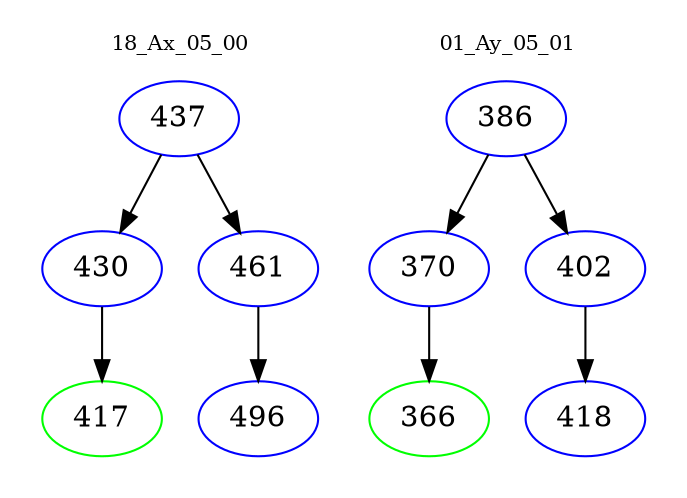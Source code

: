 digraph{
subgraph cluster_0 {
color = white
label = "18_Ax_05_00";
fontsize=10;
T0_437 [label="437", color="blue"]
T0_437 -> T0_430 [color="black"]
T0_430 [label="430", color="blue"]
T0_430 -> T0_417 [color="black"]
T0_417 [label="417", color="green"]
T0_437 -> T0_461 [color="black"]
T0_461 [label="461", color="blue"]
T0_461 -> T0_496 [color="black"]
T0_496 [label="496", color="blue"]
}
subgraph cluster_1 {
color = white
label = "01_Ay_05_01";
fontsize=10;
T1_386 [label="386", color="blue"]
T1_386 -> T1_370 [color="black"]
T1_370 [label="370", color="blue"]
T1_370 -> T1_366 [color="black"]
T1_366 [label="366", color="green"]
T1_386 -> T1_402 [color="black"]
T1_402 [label="402", color="blue"]
T1_402 -> T1_418 [color="black"]
T1_418 [label="418", color="blue"]
}
}
